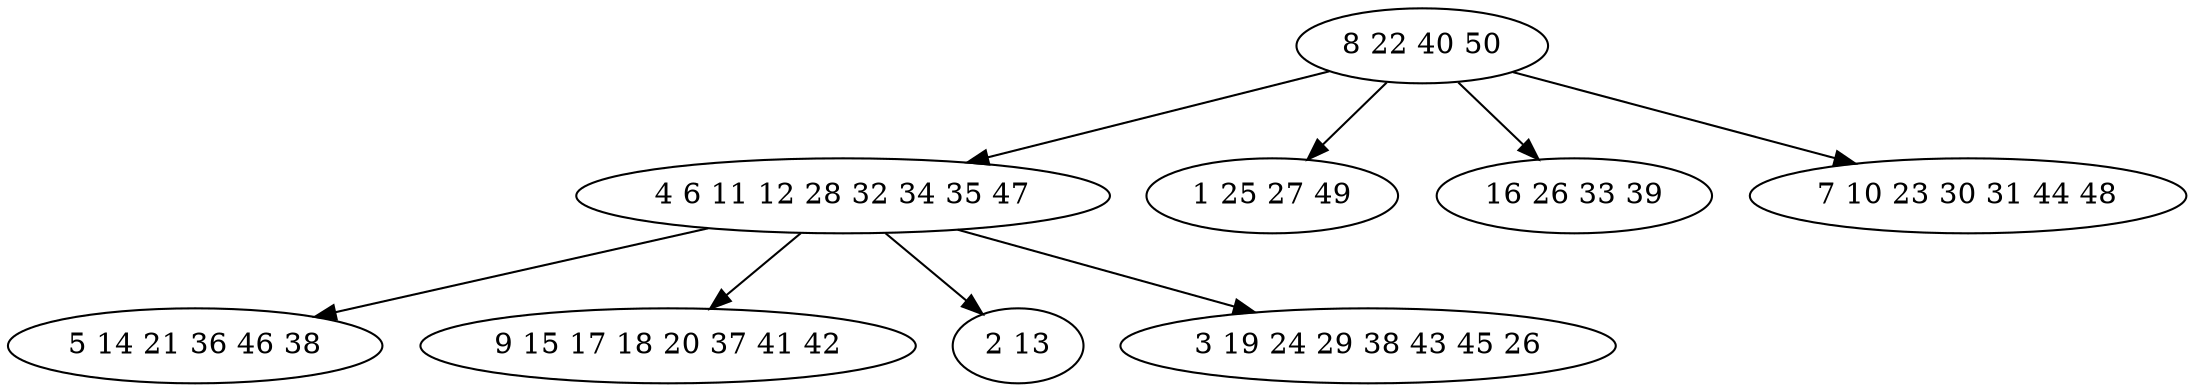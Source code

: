 digraph true_tree {
	"0" -> "1"
	"1" -> "2"
	"1" -> "3"
	"1" -> "4"
	"0" -> "5"
	"0" -> "6"
	"0" -> "7"
	"1" -> "8"
	"0" [label="8 22 40 50"];
	"1" [label="4 6 11 12 28 32 34 35 47"];
	"2" [label="5 14 21 36 46 38"];
	"3" [label="9 15 17 18 20 37 41 42"];
	"4" [label="2 13"];
	"5" [label="1 25 27 49"];
	"6" [label="16 26 33 39"];
	"7" [label="7 10 23 30 31 44 48"];
	"8" [label="3 19 24 29 38 43 45 26"];
}
